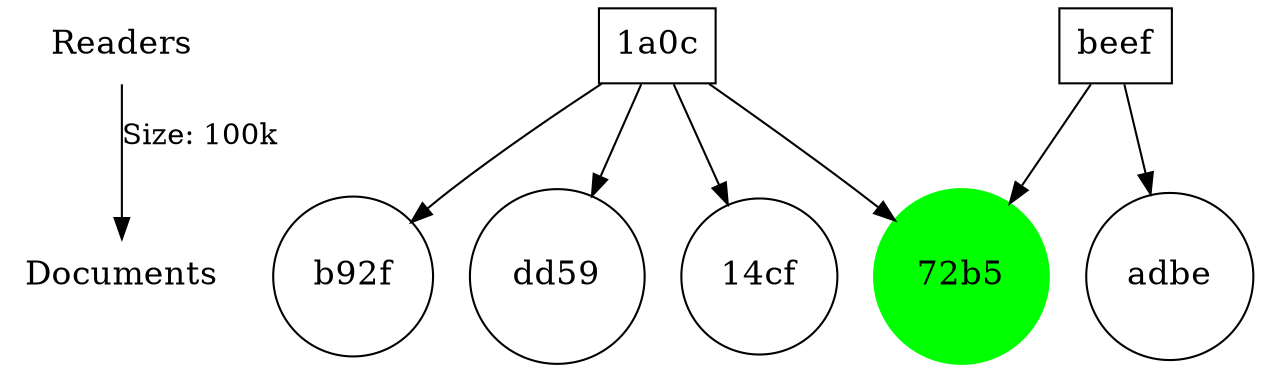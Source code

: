strict digraph "Also likes" {
	node [fontsize=16 shape=plaintext]
	r [label=Readers]
	d [label=Documents]
	r -> d [label="Size: 100k"]
	"72b5" [label="72b5" color=green rank=d shape=circle style=filled]
	"14cf" [label="14cf" rank=d shape=circle]
	"1a0c" [label="1a0c" rank=r shape=box]
	"1a0c" -> "14cf"
	"1a0c" -> "72b5"
	b92f [label=b92f rank=d shape=circle]
	"1a0c" [label="1a0c" rank=r shape=box]
	"1a0c" -> b92f
	"1a0c" -> "72b5"
	dd59 [label=dd59 rank=d shape=circle]
	"1a0c" [label="1a0c" rank=r shape=box]
	"1a0c" -> dd59
	"1a0c" -> "72b5"
	adbe [label=adbe rank=d shape=circle]
	beef [label=beef rank=r shape=box]
	beef -> adbe
	beef -> "72b5"
}
